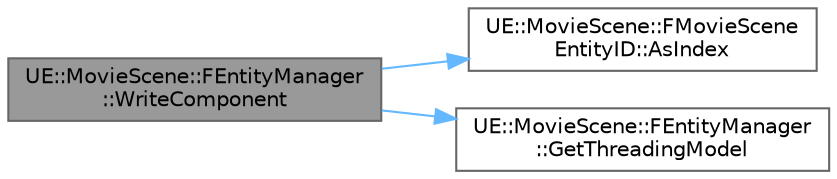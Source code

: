 digraph "UE::MovieScene::FEntityManager::WriteComponent"
{
 // INTERACTIVE_SVG=YES
 // LATEX_PDF_SIZE
  bgcolor="transparent";
  edge [fontname=Helvetica,fontsize=10,labelfontname=Helvetica,labelfontsize=10];
  node [fontname=Helvetica,fontsize=10,shape=box,height=0.2,width=0.4];
  rankdir="LR";
  Node1 [id="Node000001",label="UE::MovieScene::FEntityManager\l::WriteComponent",height=0.2,width=0.4,color="gray40", fillcolor="grey60", style="filled", fontcolor="black",tooltip="Attempt to write to an entity's component."];
  Node1 -> Node2 [id="edge1_Node000001_Node000002",color="steelblue1",style="solid",tooltip=" "];
  Node2 [id="Node000002",label="UE::MovieScene::FMovieScene\lEntityID::AsIndex",height=0.2,width=0.4,color="grey40", fillcolor="white", style="filled",URL="$d2/d7f/structUE_1_1MovieScene_1_1FMovieSceneEntityID.html#af9d1170aad3437f0ed87cfcc9929268f",tooltip=" "];
  Node1 -> Node3 [id="edge2_Node000001_Node000003",color="steelblue1",style="solid",tooltip=" "];
  Node3 [id="Node000003",label="UE::MovieScene::FEntityManager\l::GetThreadingModel",height=0.2,width=0.4,color="grey40", fillcolor="white", style="filled",URL="$d6/d19/classUE_1_1MovieScene_1_1FEntityManager.html#a1cf1c698035d7ee08299f5a7916232a7",tooltip="Get this entitiy manager's current threading model based on the last time UpdateThreadingModel was ca..."];
}
